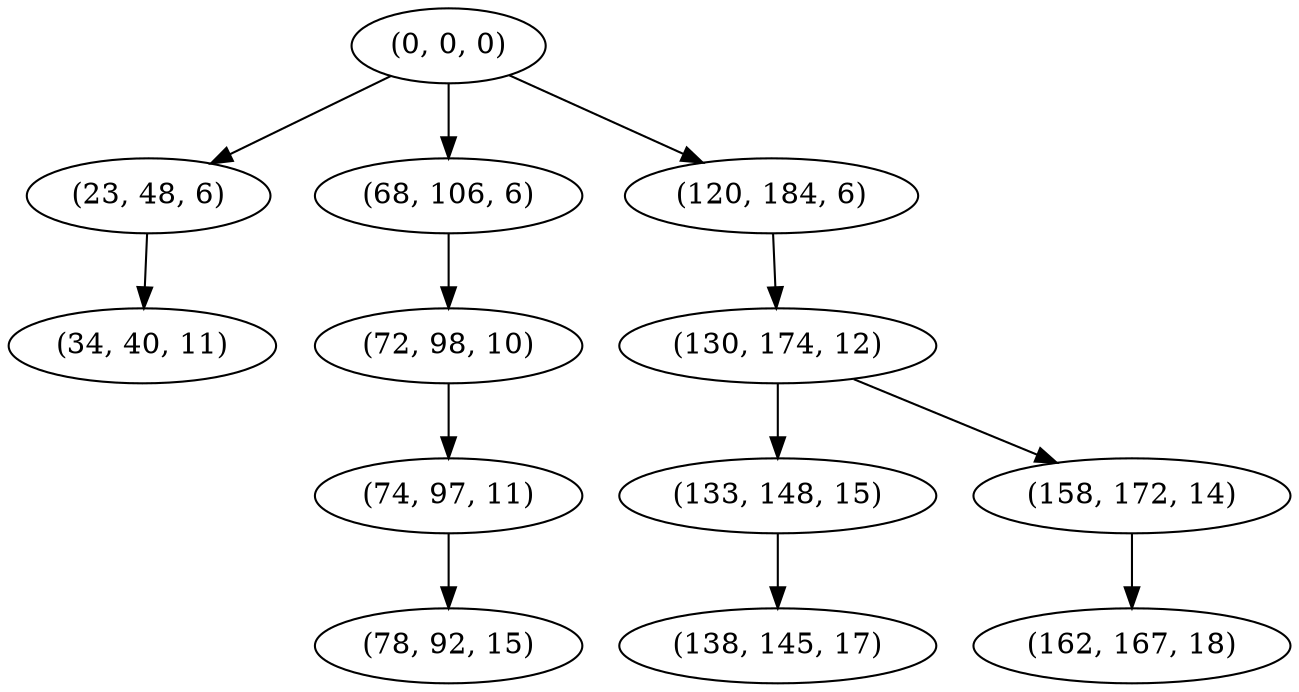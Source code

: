 digraph tree {
    "(0, 0, 0)";
    "(23, 48, 6)";
    "(34, 40, 11)";
    "(68, 106, 6)";
    "(72, 98, 10)";
    "(74, 97, 11)";
    "(78, 92, 15)";
    "(120, 184, 6)";
    "(130, 174, 12)";
    "(133, 148, 15)";
    "(138, 145, 17)";
    "(158, 172, 14)";
    "(162, 167, 18)";
    "(0, 0, 0)" -> "(23, 48, 6)";
    "(0, 0, 0)" -> "(68, 106, 6)";
    "(0, 0, 0)" -> "(120, 184, 6)";
    "(23, 48, 6)" -> "(34, 40, 11)";
    "(68, 106, 6)" -> "(72, 98, 10)";
    "(72, 98, 10)" -> "(74, 97, 11)";
    "(74, 97, 11)" -> "(78, 92, 15)";
    "(120, 184, 6)" -> "(130, 174, 12)";
    "(130, 174, 12)" -> "(133, 148, 15)";
    "(130, 174, 12)" -> "(158, 172, 14)";
    "(133, 148, 15)" -> "(138, 145, 17)";
    "(158, 172, 14)" -> "(162, 167, 18)";
}
